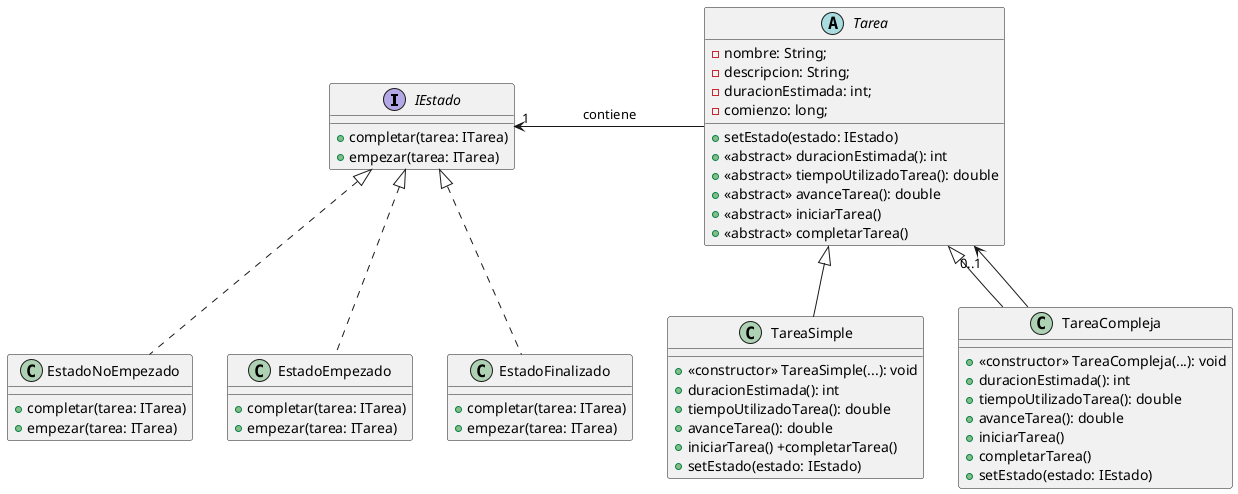 @startuml
interface IEstado { 
 +completar(tarea: ITarea) 
 +empezar(tarea: ITarea) 

}

abstract class Tarea { 
 -nombre: String;
 -descripcion: String;
 -duracionEstimada: int;
 -comienzo: long;
 +setEstado(estado: IEstado) 
 +<<abstract>> duracionEstimada(): int 
 +<<abstract>> tiempoUtilizadoTarea(): double 
 +<<abstract>> avanceTarea(): double 
 +<<abstract>> iniciarTarea() 
 +<<abstract>> completarTarea() 
 
}

class EstadoNoEmpezado implements IEstado{ 
 +completar(tarea: ITarea) 
 +empezar(tarea: ITarea) 
}

class EstadoEmpezado implements IEstado { 
 +completar(tarea: ITarea) 
 +empezar(tarea: ITarea) 
}

class EstadoFinalizado implements IEstado { 
 +completar(tarea: ITarea) 
 +empezar(tarea: ITarea) 
}

class TareaSimple extends Tarea { 
 +<<constructor>> TareaSimple(...): void
 +duracionEstimada(): int 
 +tiempoUtilizadoTarea(): double 
 +avanceTarea(): double 
 +iniciarTarea() +completarTarea() 
 +setEstado(estado: IEstado) 
}

class TareaCompleja extends Tarea { 
 +<<constructor>> TareaCompleja(...): void
 +duracionEstimada(): int 
 +tiempoUtilizadoTarea(): double 
 +avanceTarea(): double 
 +iniciarTarea() 
 +completarTarea() 
 +setEstado(estado: IEstado) 
}


Tarea -left-> "1" IEstado: contiene
TareaCompleja --> "0..1" Tarea


@enduml
